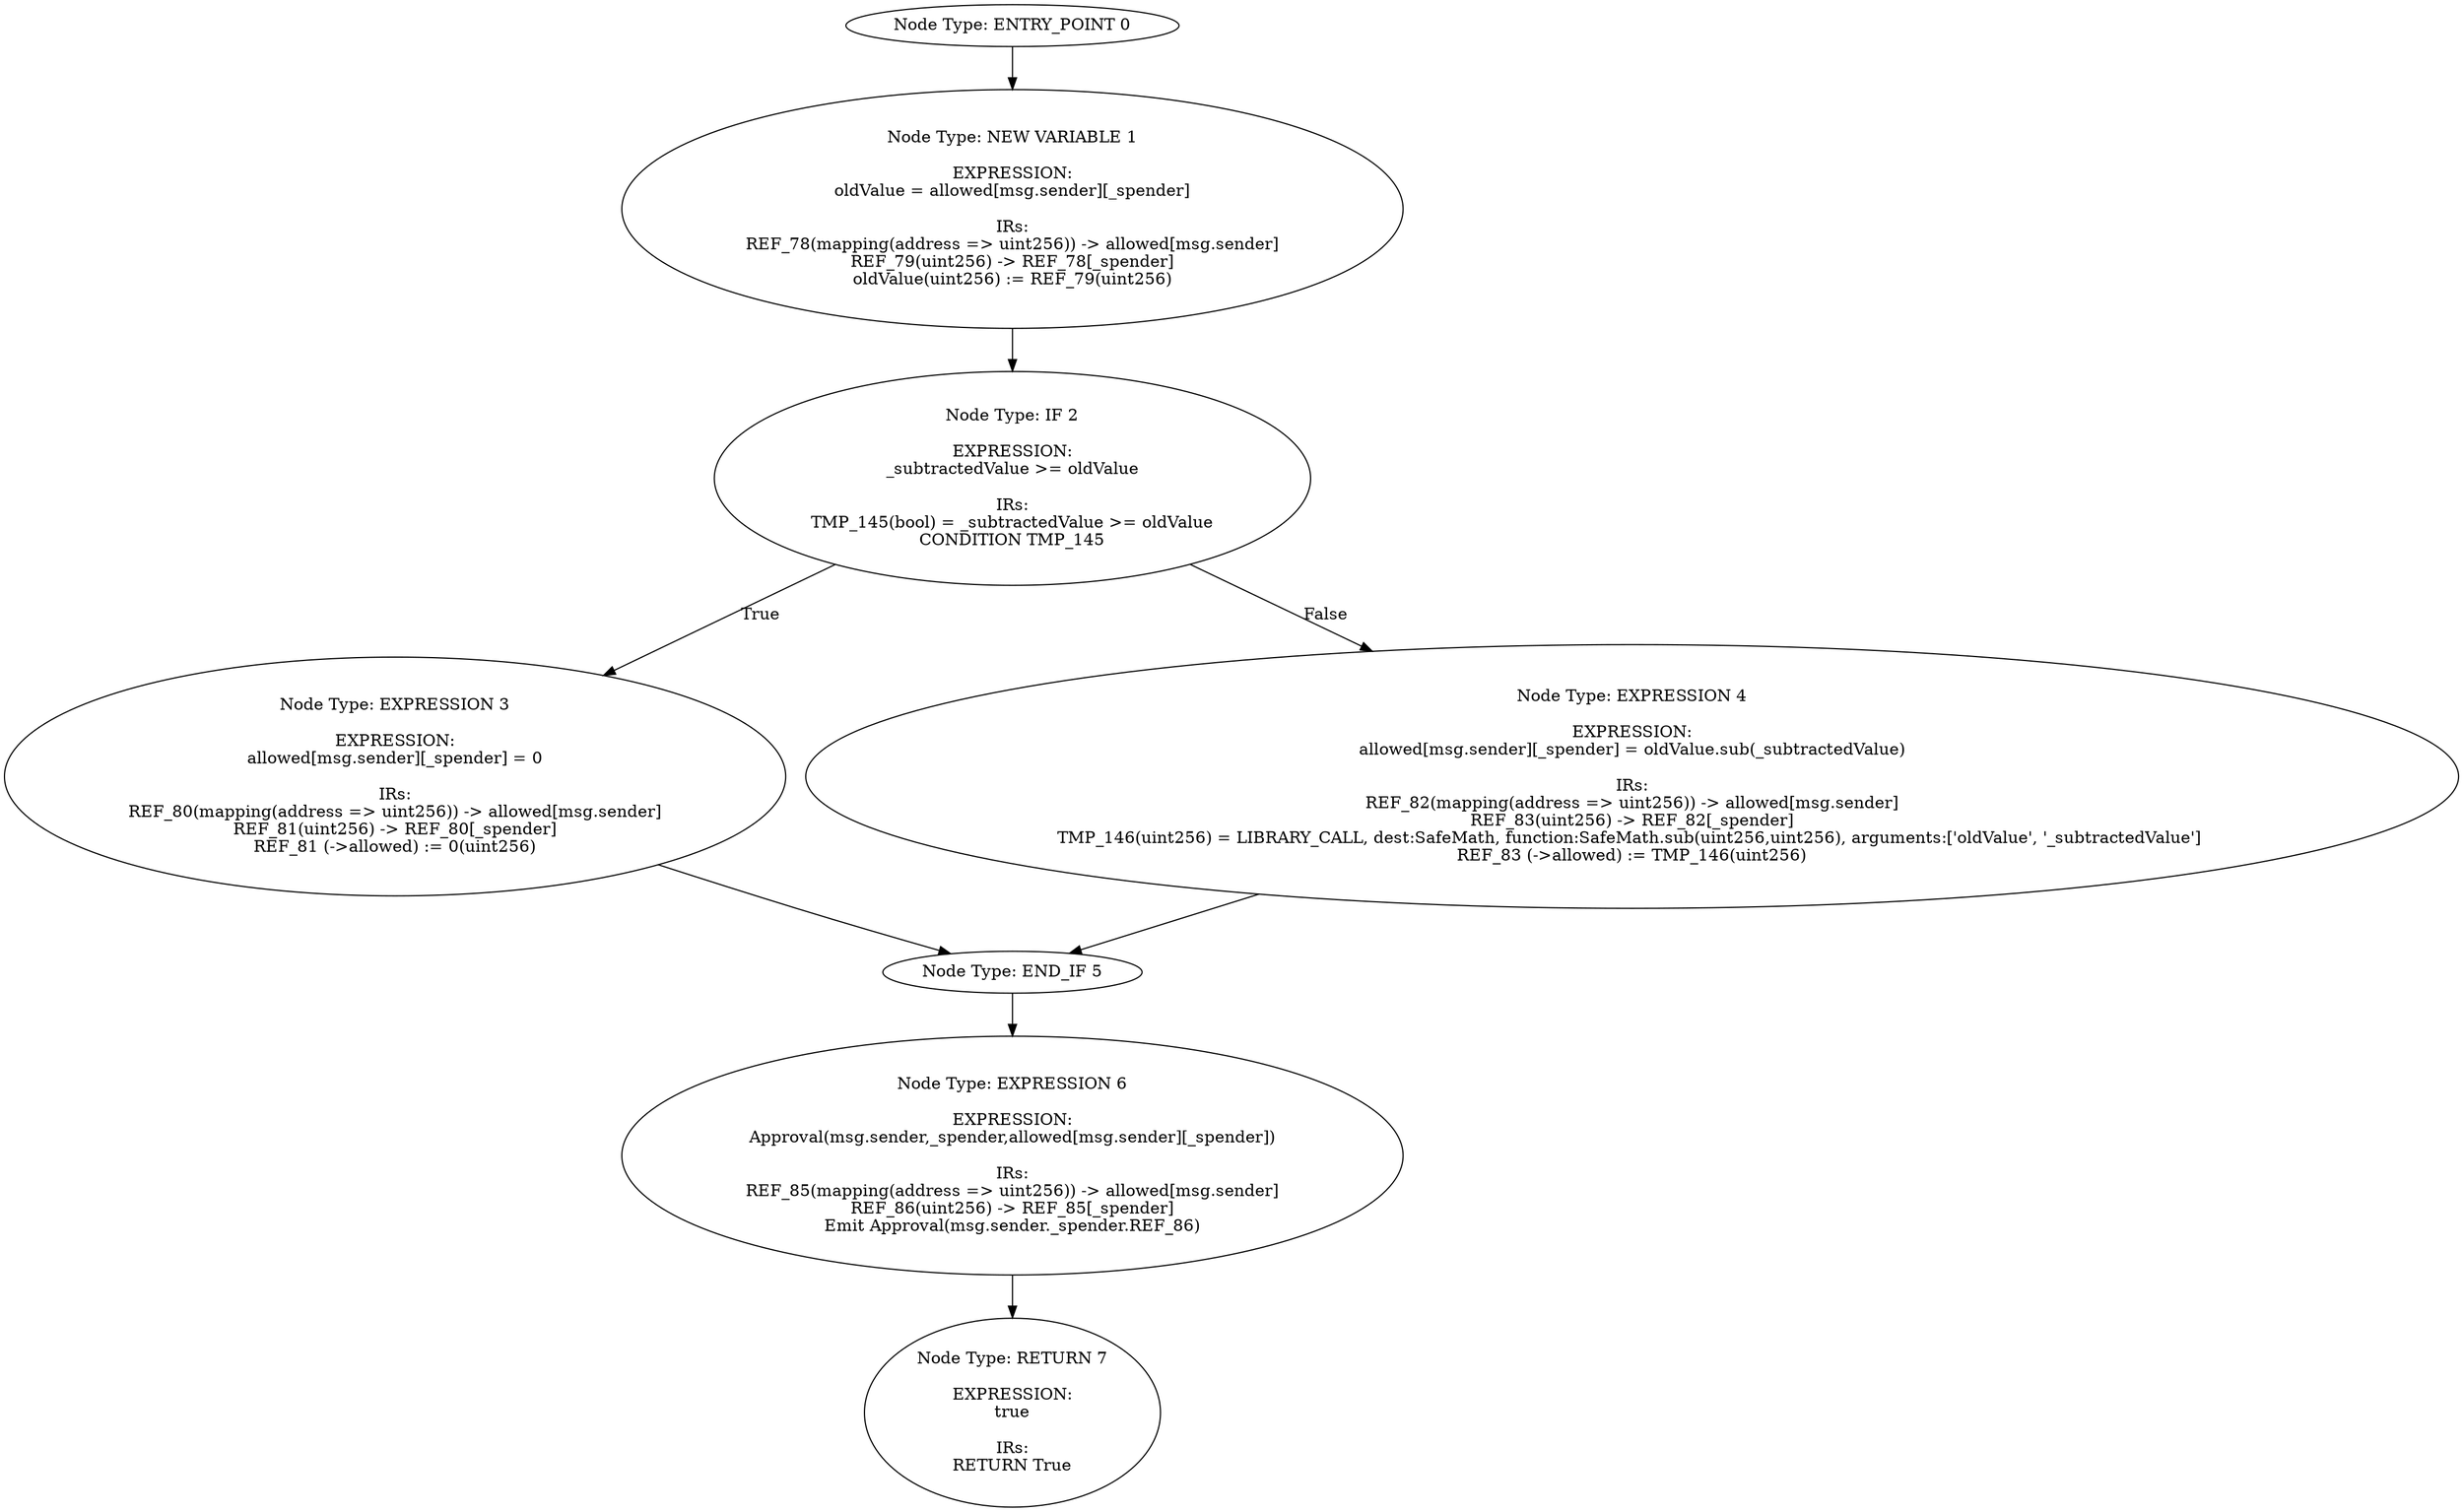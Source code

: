 digraph{
0[label="Node Type: ENTRY_POINT 0
"];
0->1;
1[label="Node Type: NEW VARIABLE 1

EXPRESSION:
oldValue = allowed[msg.sender][_spender]

IRs:
REF_78(mapping(address => uint256)) -> allowed[msg.sender]
REF_79(uint256) -> REF_78[_spender]
oldValue(uint256) := REF_79(uint256)"];
1->2;
2[label="Node Type: IF 2

EXPRESSION:
_subtractedValue >= oldValue

IRs:
TMP_145(bool) = _subtractedValue >= oldValue
CONDITION TMP_145"];
2->3[label="True"];
2->4[label="False"];
3[label="Node Type: EXPRESSION 3

EXPRESSION:
allowed[msg.sender][_spender] = 0

IRs:
REF_80(mapping(address => uint256)) -> allowed[msg.sender]
REF_81(uint256) -> REF_80[_spender]
REF_81 (->allowed) := 0(uint256)"];
3->5;
4[label="Node Type: EXPRESSION 4

EXPRESSION:
allowed[msg.sender][_spender] = oldValue.sub(_subtractedValue)

IRs:
REF_82(mapping(address => uint256)) -> allowed[msg.sender]
REF_83(uint256) -> REF_82[_spender]
TMP_146(uint256) = LIBRARY_CALL, dest:SafeMath, function:SafeMath.sub(uint256,uint256), arguments:['oldValue', '_subtractedValue'] 
REF_83 (->allowed) := TMP_146(uint256)"];
4->5;
5[label="Node Type: END_IF 5
"];
5->6;
6[label="Node Type: EXPRESSION 6

EXPRESSION:
Approval(msg.sender,_spender,allowed[msg.sender][_spender])

IRs:
REF_85(mapping(address => uint256)) -> allowed[msg.sender]
REF_86(uint256) -> REF_85[_spender]
Emit Approval(msg.sender._spender.REF_86)"];
6->7;
7[label="Node Type: RETURN 7

EXPRESSION:
true

IRs:
RETURN True"];
}
